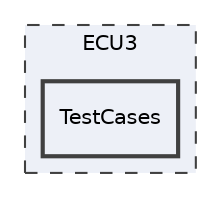 digraph "C:/Users/Abnaby/Desktop/Unit_10_SecondTermProject/Unit_10_SecondTermProject/ECU3/TestCases"
{
 // LATEX_PDF_SIZE
  edge [fontname="Helvetica",fontsize="10",labelfontname="Helvetica",labelfontsize="10"];
  node [fontname="Helvetica",fontsize="10",shape=record];
  compound=true
  subgraph clusterdir_fb681df5994aa27bbccc366448d5db59 {
    graph [ bgcolor="#edf0f7", pencolor="grey25", style="filled,dashed,", label="ECU3", fontname="Helvetica", fontsize="10", URL="dir_fb681df5994aa27bbccc366448d5db59.html"]
  dir_cef942fb659a660436955df1cc98d02d [shape=box, label="TestCases", style="filled,bold,", fillcolor="#edf0f7", color="grey25", URL="dir_cef942fb659a660436955df1cc98d02d.html"];
  }
}
